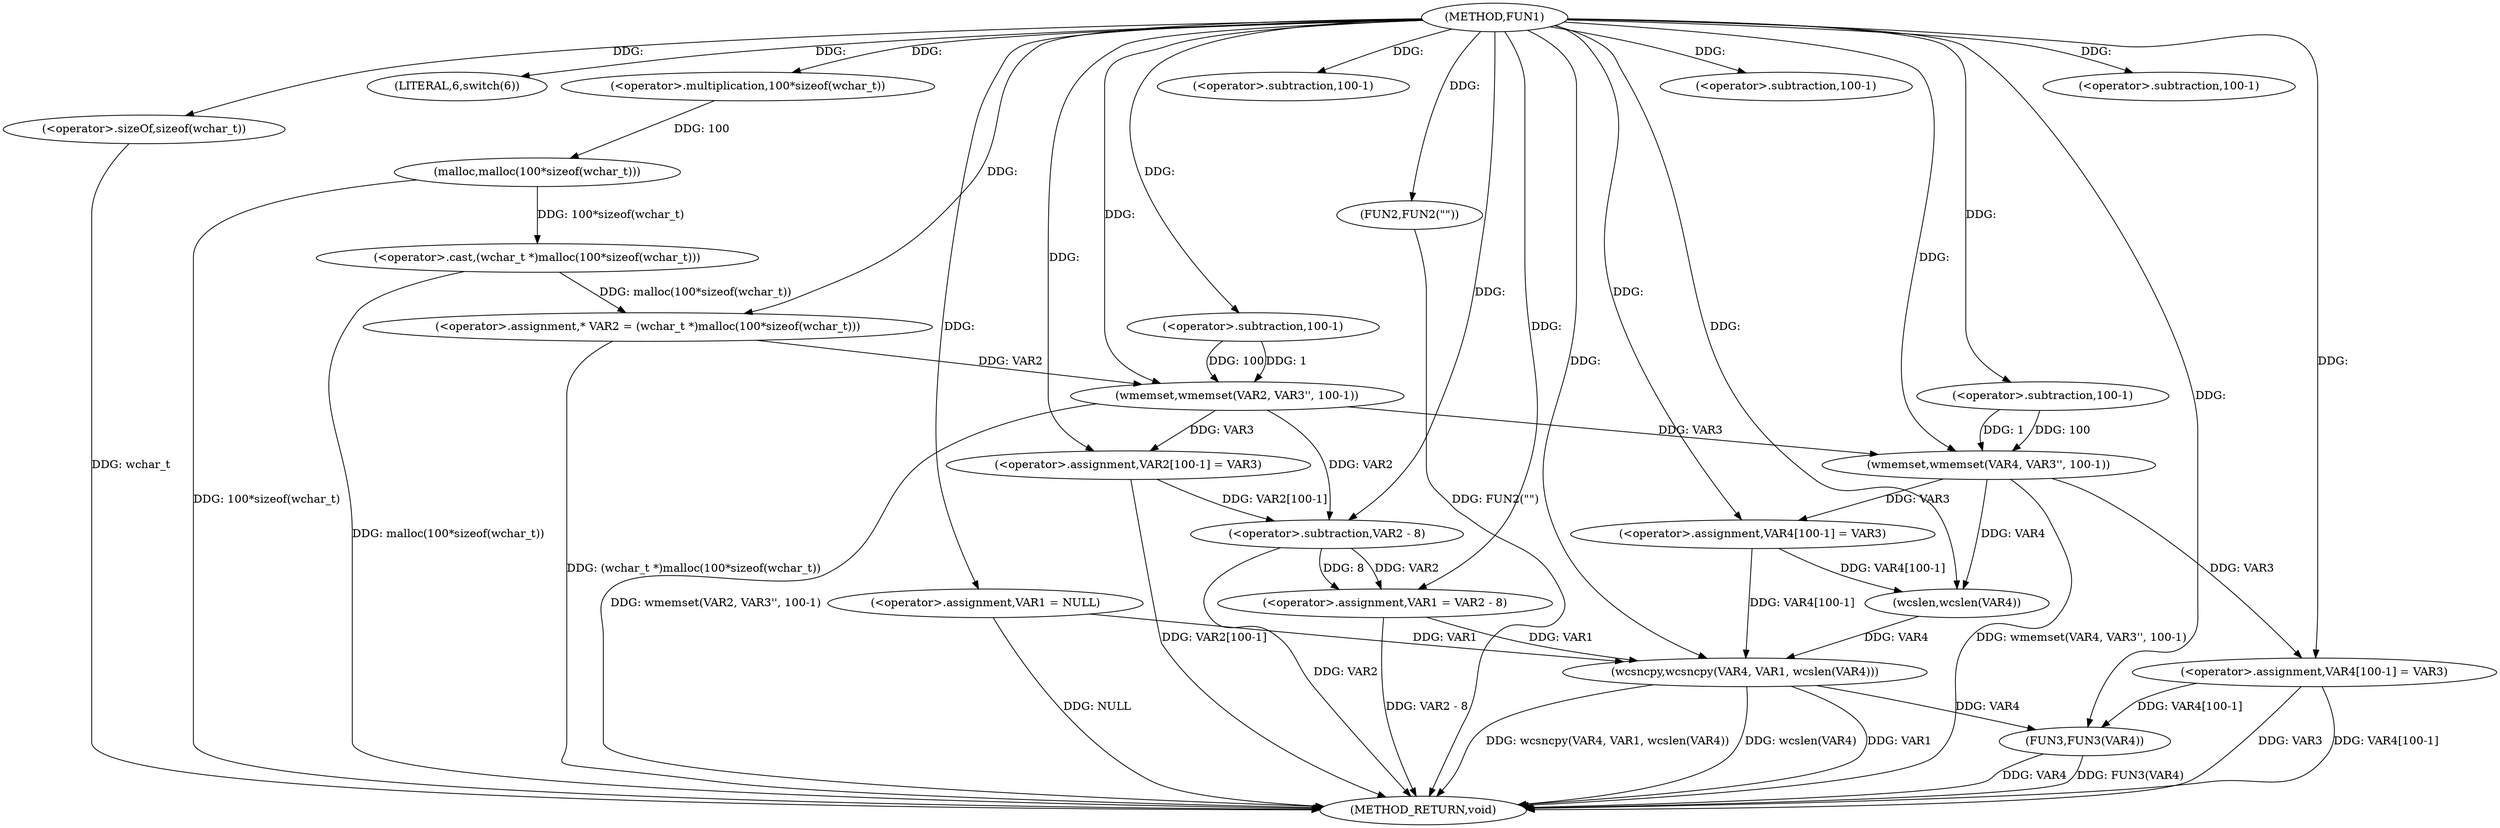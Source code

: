 digraph FUN1 {  
"1000100" [label = "(METHOD,FUN1)" ]
"1000173" [label = "(METHOD_RETURN,void)" ]
"1000103" [label = "(<operator>.assignment,VAR1 = NULL)" ]
"1000107" [label = "(LITERAL,6,switch(6))" ]
"1000112" [label = "(<operator>.assignment,* VAR2 = (wchar_t *)malloc(100*sizeof(wchar_t)))" ]
"1000114" [label = "(<operator>.cast,(wchar_t *)malloc(100*sizeof(wchar_t)))" ]
"1000116" [label = "(malloc,malloc(100*sizeof(wchar_t)))" ]
"1000117" [label = "(<operator>.multiplication,100*sizeof(wchar_t))" ]
"1000119" [label = "(<operator>.sizeOf,sizeof(wchar_t))" ]
"1000121" [label = "(wmemset,wmemset(VAR2, VAR3'', 100-1))" ]
"1000124" [label = "(<operator>.subtraction,100-1)" ]
"1000127" [label = "(<operator>.assignment,VAR2[100-1] = VAR3)" ]
"1000130" [label = "(<operator>.subtraction,100-1)" ]
"1000134" [label = "(<operator>.assignment,VAR1 = VAR2 - 8)" ]
"1000136" [label = "(<operator>.subtraction,VAR2 - 8)" ]
"1000141" [label = "(FUN2,FUN2(\"\"))" ]
"1000146" [label = "(wmemset,wmemset(VAR4, VAR3'', 100-1))" ]
"1000149" [label = "(<operator>.subtraction,100-1)" ]
"1000152" [label = "(<operator>.assignment,VAR4[100-1] = VAR3)" ]
"1000155" [label = "(<operator>.subtraction,100-1)" ]
"1000159" [label = "(wcsncpy,wcsncpy(VAR4, VAR1, wcslen(VAR4)))" ]
"1000162" [label = "(wcslen,wcslen(VAR4))" ]
"1000164" [label = "(<operator>.assignment,VAR4[100-1] = VAR3)" ]
"1000167" [label = "(<operator>.subtraction,100-1)" ]
"1000171" [label = "(FUN3,FUN3(VAR4))" ]
  "1000171" -> "1000173"  [ label = "DDG: VAR4"] 
  "1000103" -> "1000173"  [ label = "DDG: NULL"] 
  "1000112" -> "1000173"  [ label = "DDG: (wchar_t *)malloc(100*sizeof(wchar_t))"] 
  "1000141" -> "1000173"  [ label = "DDG: FUN2(\"\")"] 
  "1000121" -> "1000173"  [ label = "DDG: wmemset(VAR2, VAR3'', 100-1)"] 
  "1000119" -> "1000173"  [ label = "DDG: wchar_t"] 
  "1000164" -> "1000173"  [ label = "DDG: VAR3"] 
  "1000127" -> "1000173"  [ label = "DDG: VAR2[100-1]"] 
  "1000136" -> "1000173"  [ label = "DDG: VAR2"] 
  "1000164" -> "1000173"  [ label = "DDG: VAR4[100-1]"] 
  "1000159" -> "1000173"  [ label = "DDG: wcsncpy(VAR4, VAR1, wcslen(VAR4))"] 
  "1000116" -> "1000173"  [ label = "DDG: 100*sizeof(wchar_t)"] 
  "1000134" -> "1000173"  [ label = "DDG: VAR2 - 8"] 
  "1000171" -> "1000173"  [ label = "DDG: FUN3(VAR4)"] 
  "1000159" -> "1000173"  [ label = "DDG: wcslen(VAR4)"] 
  "1000146" -> "1000173"  [ label = "DDG: wmemset(VAR4, VAR3'', 100-1)"] 
  "1000159" -> "1000173"  [ label = "DDG: VAR1"] 
  "1000114" -> "1000173"  [ label = "DDG: malloc(100*sizeof(wchar_t))"] 
  "1000100" -> "1000103"  [ label = "DDG: "] 
  "1000100" -> "1000107"  [ label = "DDG: "] 
  "1000114" -> "1000112"  [ label = "DDG: malloc(100*sizeof(wchar_t))"] 
  "1000100" -> "1000112"  [ label = "DDG: "] 
  "1000116" -> "1000114"  [ label = "DDG: 100*sizeof(wchar_t)"] 
  "1000117" -> "1000116"  [ label = "DDG: 100"] 
  "1000100" -> "1000117"  [ label = "DDG: "] 
  "1000100" -> "1000119"  [ label = "DDG: "] 
  "1000112" -> "1000121"  [ label = "DDG: VAR2"] 
  "1000100" -> "1000121"  [ label = "DDG: "] 
  "1000124" -> "1000121"  [ label = "DDG: 100"] 
  "1000124" -> "1000121"  [ label = "DDG: 1"] 
  "1000100" -> "1000124"  [ label = "DDG: "] 
  "1000121" -> "1000127"  [ label = "DDG: VAR3"] 
  "1000100" -> "1000127"  [ label = "DDG: "] 
  "1000100" -> "1000130"  [ label = "DDG: "] 
  "1000136" -> "1000134"  [ label = "DDG: VAR2"] 
  "1000136" -> "1000134"  [ label = "DDG: 8"] 
  "1000100" -> "1000134"  [ label = "DDG: "] 
  "1000121" -> "1000136"  [ label = "DDG: VAR2"] 
  "1000127" -> "1000136"  [ label = "DDG: VAR2[100-1]"] 
  "1000100" -> "1000136"  [ label = "DDG: "] 
  "1000100" -> "1000141"  [ label = "DDG: "] 
  "1000100" -> "1000146"  [ label = "DDG: "] 
  "1000121" -> "1000146"  [ label = "DDG: VAR3"] 
  "1000149" -> "1000146"  [ label = "DDG: 100"] 
  "1000149" -> "1000146"  [ label = "DDG: 1"] 
  "1000100" -> "1000149"  [ label = "DDG: "] 
  "1000146" -> "1000152"  [ label = "DDG: VAR3"] 
  "1000100" -> "1000152"  [ label = "DDG: "] 
  "1000100" -> "1000155"  [ label = "DDG: "] 
  "1000152" -> "1000159"  [ label = "DDG: VAR4[100-1]"] 
  "1000162" -> "1000159"  [ label = "DDG: VAR4"] 
  "1000100" -> "1000159"  [ label = "DDG: "] 
  "1000103" -> "1000159"  [ label = "DDG: VAR1"] 
  "1000134" -> "1000159"  [ label = "DDG: VAR1"] 
  "1000152" -> "1000162"  [ label = "DDG: VAR4[100-1]"] 
  "1000146" -> "1000162"  [ label = "DDG: VAR4"] 
  "1000100" -> "1000162"  [ label = "DDG: "] 
  "1000100" -> "1000164"  [ label = "DDG: "] 
  "1000146" -> "1000164"  [ label = "DDG: VAR3"] 
  "1000100" -> "1000167"  [ label = "DDG: "] 
  "1000159" -> "1000171"  [ label = "DDG: VAR4"] 
  "1000164" -> "1000171"  [ label = "DDG: VAR4[100-1]"] 
  "1000100" -> "1000171"  [ label = "DDG: "] 
}
